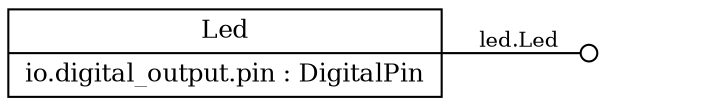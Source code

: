 //To create PNG: dot -Tpng led.dot > led.png

digraph g {

	graph [ rankdir = "LR"];
	
	node [ fontsize = "12" shape = "point"];
	edge [];
	
	// Definition of the group
	"Component" [
	label = "<f0> Led | <f1> io.digital_output.pin : DigitalPin"
	shape = "record"
	];

	// Definition of one port
	"PP1" [label = "" shape = "plaintext"];
	"Component" -> "PP1" [label = "led.Led" fontsize = "10" arrowhead = "odot"];

}

